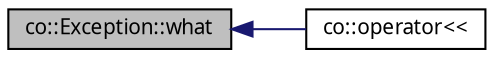 digraph "co::Exception::what"
{
  edge [fontname="Sans",fontsize="10",labelfontname="Sans",labelfontsize="10"];
  node [fontname="Sans",fontsize="10",shape=record];
  rankdir="LR";
  Node1 [label="co::Exception::what",height=0.2,width=0.4,color="black", fillcolor="grey75", style="filled" fontcolor="black"];
  Node1 -> Node2 [dir="back",color="midnightblue",fontsize="10",style="solid",fontname="Sans"];
  Node2 [label="co::operator\<\<",height=0.2,width=0.4,color="black", fillcolor="white", style="filled",URL="$namespaceco.html#a15ce02e12f48f07f4a2587e09e774edf",tooltip="Output the exception in human-readable form. "];
}
